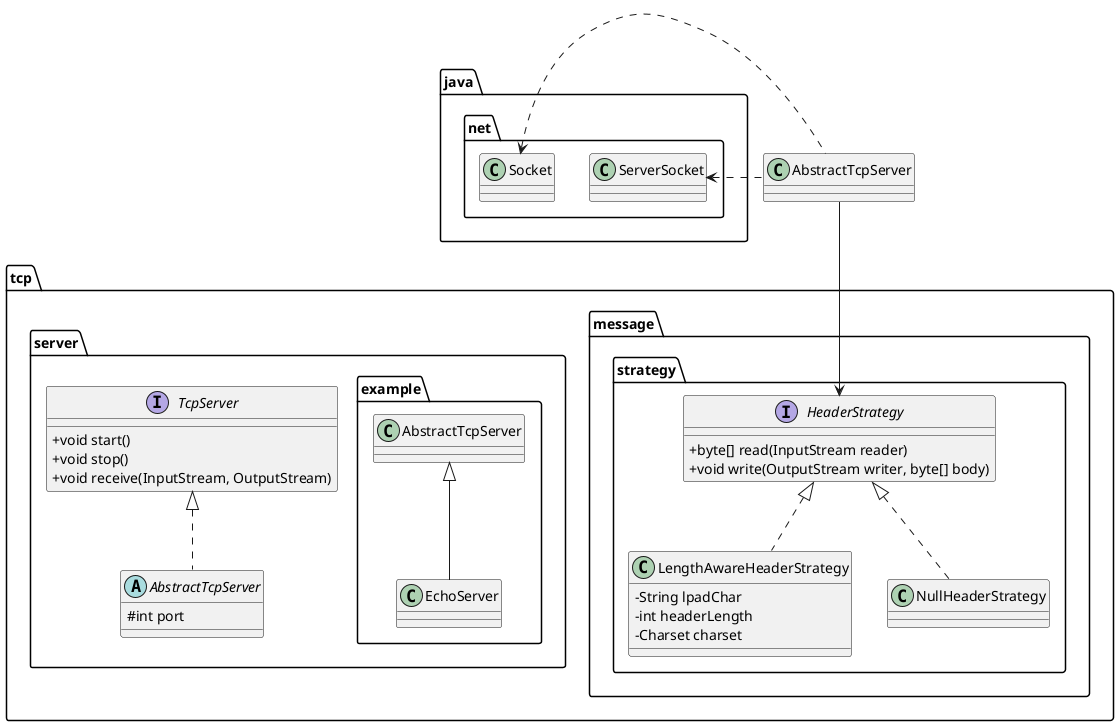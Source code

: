 @startuml

skinparam ClassAttributeIconSize 0

package tcp {
  package message {
    package strategy {
      interface HeaderStrategy {
        + byte[] read(InputStream reader)
        + void write(OutputStream writer, byte[] body)
      }

      class LengthAwareHeaderStrategy implements HeaderStrategy {
        - String lpadChar
        - int headerLength
        - Charset charset
      }

      class NullHeaderStrategy implements HeaderStrategy
    }
  }

  package server {
    interface TcpServer {
      + void start()
      + void stop()
      + void receive(InputStream, OutputStream)
    }

    abstract class AbstractTcpServer implements TcpServer {
      # int port
    }

    package example {
      class EchoServer extends AbstractTcpServer {}
    }
  }
}

package java.net {
  class ServerSocket
  class Socket
}

AbstractTcpServer .left.> ServerSocket
AbstractTcpServer .left.> Socket
AbstractTcpServer --> HeaderStrategy

@enduml
